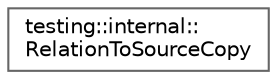 digraph "Gráfico de jerarquía de clases"
{
 // LATEX_PDF_SIZE
  bgcolor="transparent";
  edge [fontname=Helvetica,fontsize=10,labelfontname=Helvetica,labelfontsize=10];
  node [fontname=Helvetica,fontsize=10,shape=box,height=0.2,width=0.4];
  rankdir="LR";
  Node0 [id="Node000000",label="testing::internal::\lRelationToSourceCopy",height=0.2,width=0.4,color="grey40", fillcolor="white", style="filled",URL="$structtesting_1_1internal_1_1_relation_to_source_copy.html",tooltip=" "];
}
